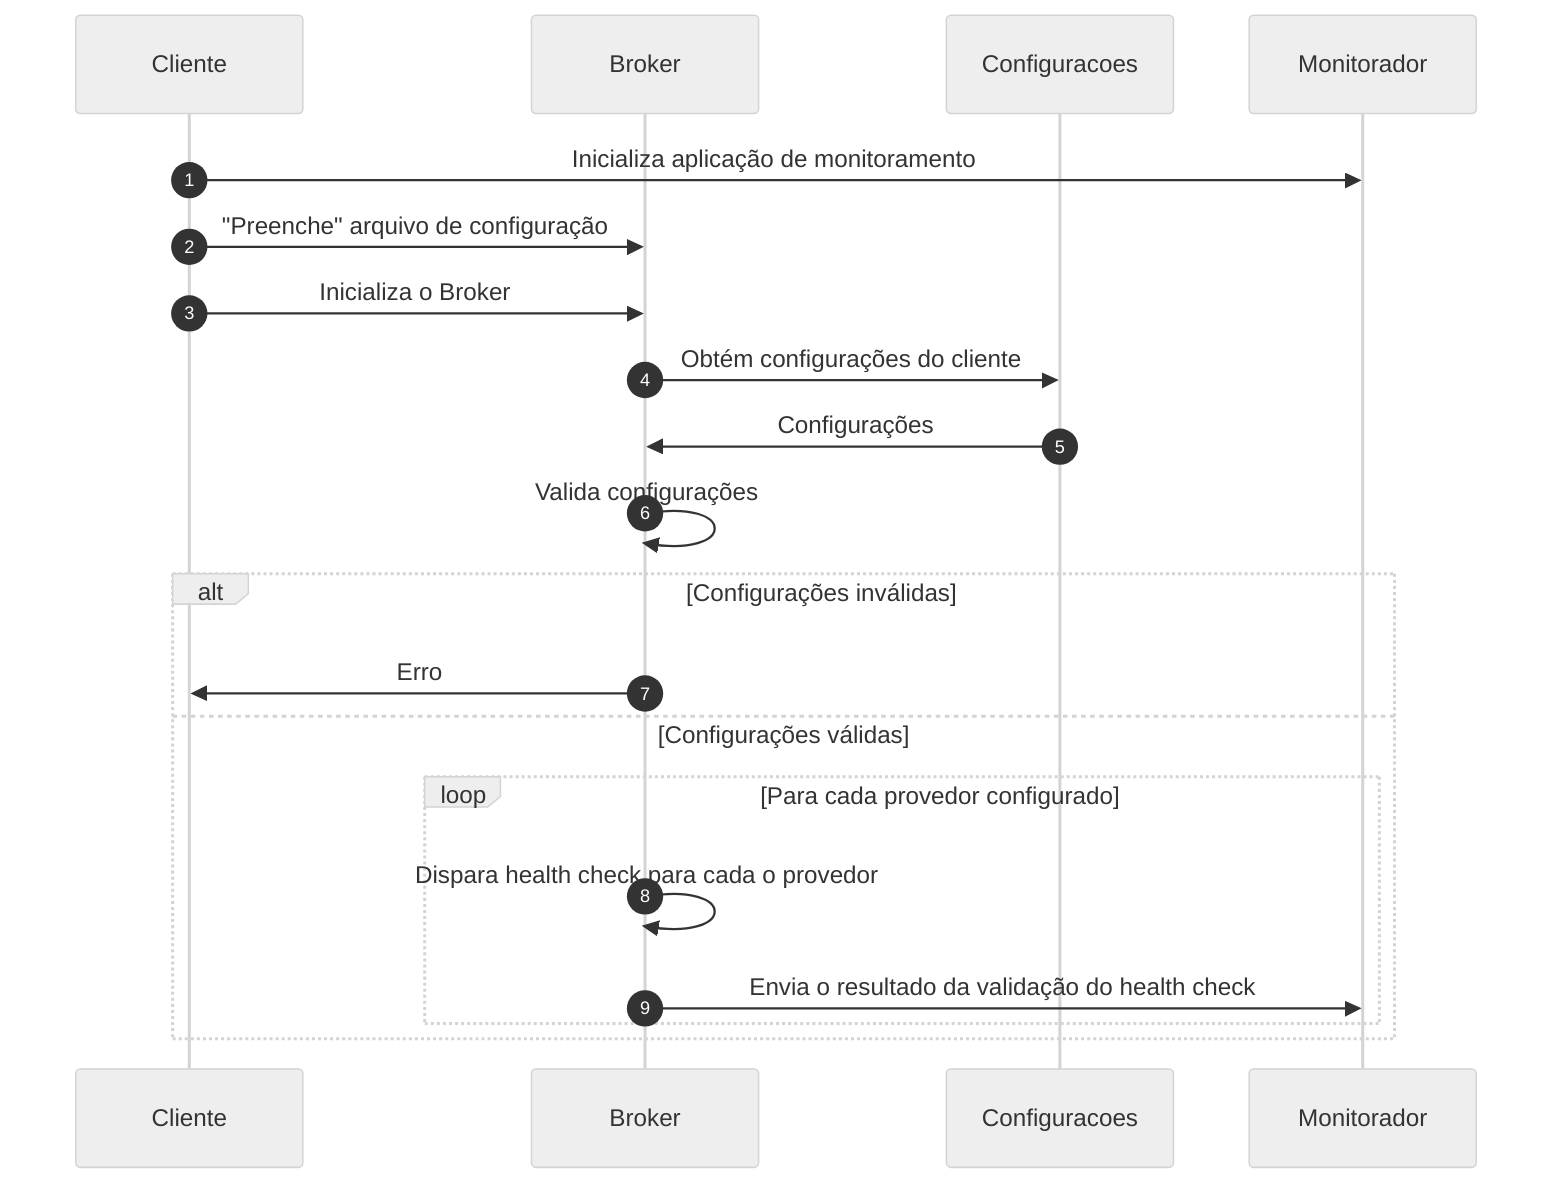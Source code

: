 %%{init: {'theme': 'neutral'}}%%

sequenceDiagram
    participant Cliente
    participant Broker
    participant Configuracoes
    participant Monitorador

    autonumber
    Cliente->> Monitorador: Inicializa aplicação de monitoramento
    Cliente->>Broker: "Preenche" arquivo de configuração
    Cliente->>Broker: Inicializa o Broker
    Broker->>Configuracoes: Obtém configurações do cliente
    Configuracoes->>Broker: Configurações
    Broker->>Broker: Valida configurações
    alt Configurações inválidas
        Broker->>Cliente: Erro
    else Configurações válidas
        loop Para cada provedor configurado
            Broker->>Broker: Dispara health check para cada o provedor
            Broker->> Monitorador: Envia o resultado da validação do health check
        end
    end